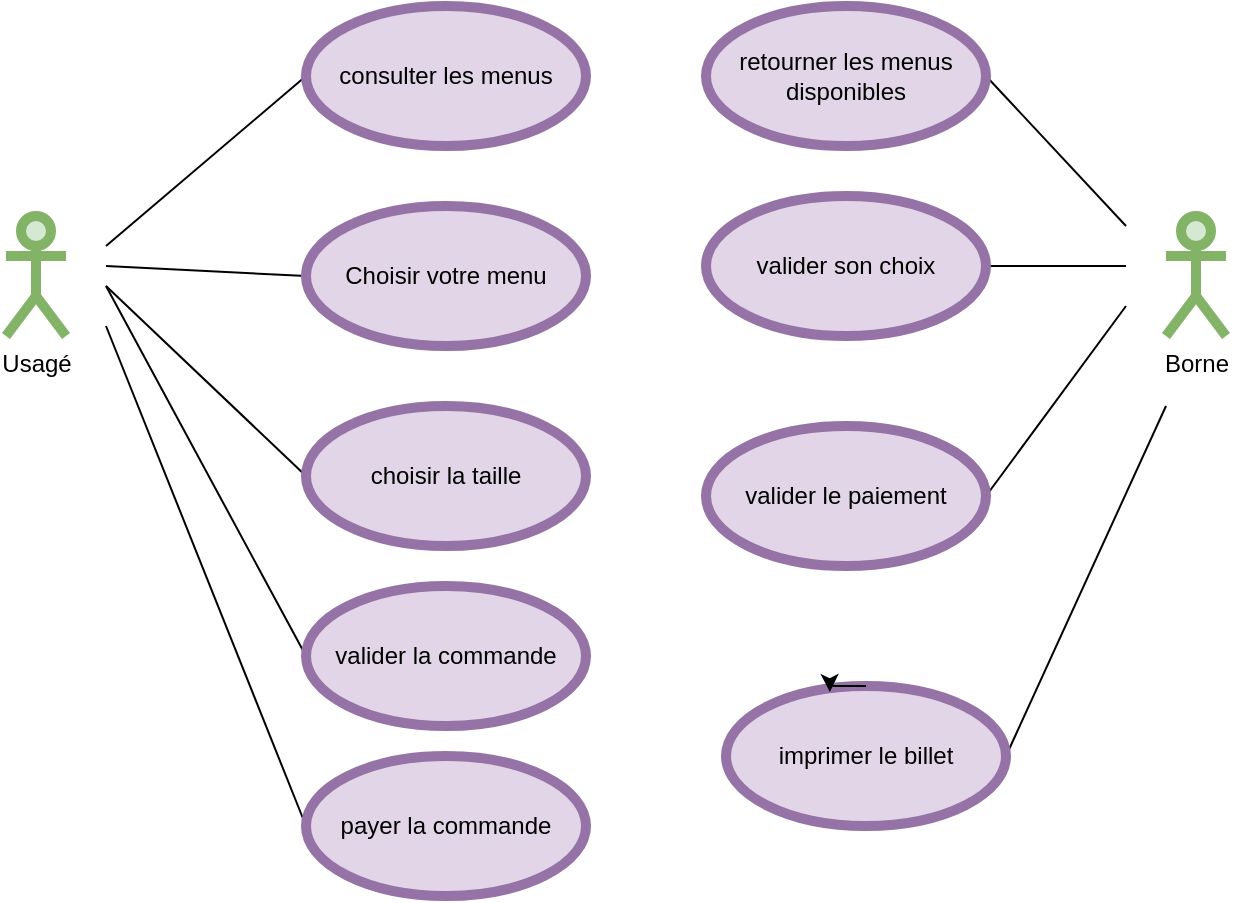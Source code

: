 <mxfile version="18.1.3" type="device" pages="3"><diagram id="qSWcqeyX1PY0JCkVZZES" name="Domain"><mxGraphModel dx="851" dy="548" grid="1" gridSize="10" guides="1" tooltips="1" connect="1" arrows="1" fold="1" page="1" pageScale="1" pageWidth="827" pageHeight="1169" math="0" shadow="0"><root><mxCell id="0"/><mxCell id="1" parent="0"/><mxCell id="cAbYgp_S6bJzklu1fC_D-1" value="Usagé" style="shape=umlActor;verticalLabelPosition=bottom;verticalAlign=top;html=1;fillColor=#d5e8d4;strokeColor=#82b366;strokeWidth=5;" parent="1" vertex="1"><mxGeometry x="140" y="245" width="30" height="60" as="geometry"/></mxCell><mxCell id="1ZliL8_NM9iQM7zesTma-1" style="rounded=0;orthogonalLoop=1;jettySize=auto;html=1;exitX=0;exitY=0.5;exitDx=0;exitDy=0;endArrow=none;endFill=0;strokeColor=#000000;" parent="1" source="cAbYgp_S6bJzklu1fC_D-4" edge="1"><mxGeometry relative="1" as="geometry"><mxPoint x="190" y="260" as="targetPoint"/></mxGeometry></mxCell><mxCell id="cAbYgp_S6bJzklu1fC_D-4" value="consulter les menus" style="ellipse;whiteSpace=wrap;html=1;fillColor=#e1d5e7;strokeColor=#9673a6;strokeWidth=5;" parent="1" vertex="1"><mxGeometry x="290" y="140" width="140" height="70" as="geometry"/></mxCell><mxCell id="1ZliL8_NM9iQM7zesTma-2" style="edgeStyle=none;rounded=0;orthogonalLoop=1;jettySize=auto;html=1;exitX=0;exitY=0.5;exitDx=0;exitDy=0;endArrow=none;endFill=0;strokeColor=#000000;" parent="1" source="cAbYgp_S6bJzklu1fC_D-5" edge="1"><mxGeometry relative="1" as="geometry"><mxPoint x="190" y="270" as="targetPoint"/></mxGeometry></mxCell><mxCell id="cAbYgp_S6bJzklu1fC_D-5" value="Choisir votre menu" style="ellipse;whiteSpace=wrap;html=1;fillColor=#e1d5e7;strokeColor=#9673a6;strokeWidth=5;" parent="1" vertex="1"><mxGeometry x="290" y="240" width="140" height="70" as="geometry"/></mxCell><mxCell id="1ZliL8_NM9iQM7zesTma-3" style="edgeStyle=none;rounded=0;orthogonalLoop=1;jettySize=auto;html=1;exitX=0;exitY=0.5;exitDx=0;exitDy=0;endArrow=none;endFill=0;strokeColor=#000000;" parent="1" source="cAbYgp_S6bJzklu1fC_D-6" edge="1"><mxGeometry relative="1" as="geometry"><mxPoint x="190" y="280" as="targetPoint"/></mxGeometry></mxCell><mxCell id="cAbYgp_S6bJzklu1fC_D-6" value="choisir la taille" style="ellipse;whiteSpace=wrap;html=1;fillColor=#e1d5e7;strokeColor=#9673a6;strokeWidth=5;" parent="1" vertex="1"><mxGeometry x="290" y="340" width="140" height="70" as="geometry"/></mxCell><mxCell id="cAbYgp_S6bJzklu1fC_D-9" value="Borne" style="shape=umlActor;verticalLabelPosition=bottom;verticalAlign=top;html=1;fillColor=#d5e8d4;strokeColor=#82b366;strokeWidth=5;" parent="1" vertex="1"><mxGeometry x="720" y="245" width="30" height="60" as="geometry"/></mxCell><mxCell id="1ZliL8_NM9iQM7zesTma-7" style="edgeStyle=none;rounded=0;orthogonalLoop=1;jettySize=auto;html=1;exitX=1;exitY=0.5;exitDx=0;exitDy=0;endArrow=none;endFill=0;strokeColor=#000000;" parent="1" source="cAbYgp_S6bJzklu1fC_D-11" edge="1"><mxGeometry relative="1" as="geometry"><mxPoint x="700" y="290" as="targetPoint"/></mxGeometry></mxCell><mxCell id="cAbYgp_S6bJzklu1fC_D-11" value="valider le paiement" style="ellipse;whiteSpace=wrap;html=1;fillColor=#e1d5e7;strokeColor=#9673a6;strokeWidth=5;" parent="1" vertex="1"><mxGeometry x="490" y="350" width="140" height="70" as="geometry"/></mxCell><mxCell id="1ZliL8_NM9iQM7zesTma-5" style="edgeStyle=none;rounded=0;orthogonalLoop=1;jettySize=auto;html=1;exitX=1;exitY=0.5;exitDx=0;exitDy=0;endArrow=none;endFill=0;strokeColor=#000000;" parent="1" source="cAbYgp_S6bJzklu1fC_D-12" edge="1"><mxGeometry relative="1" as="geometry"><mxPoint x="700" y="250" as="targetPoint"/></mxGeometry></mxCell><mxCell id="cAbYgp_S6bJzklu1fC_D-12" value="retourner les menus disponibles" style="ellipse;whiteSpace=wrap;html=1;fillColor=#e1d5e7;strokeColor=#9673a6;strokeWidth=5;" parent="1" vertex="1"><mxGeometry x="490" y="140" width="140" height="70" as="geometry"/></mxCell><mxCell id="1ZliL8_NM9iQM7zesTma-6" style="edgeStyle=none;rounded=0;orthogonalLoop=1;jettySize=auto;html=1;exitX=1;exitY=0.5;exitDx=0;exitDy=0;endArrow=none;endFill=0;strokeColor=#000000;" parent="1" source="cAbYgp_S6bJzklu1fC_D-13" edge="1"><mxGeometry relative="1" as="geometry"><mxPoint x="700" y="270" as="targetPoint"/></mxGeometry></mxCell><mxCell id="cAbYgp_S6bJzklu1fC_D-13" value="valider son choix" style="ellipse;whiteSpace=wrap;html=1;fillColor=#e1d5e7;strokeColor=#9673a6;strokeWidth=5;" parent="1" vertex="1"><mxGeometry x="490" y="235" width="140" height="70" as="geometry"/></mxCell><mxCell id="1ZliL8_NM9iQM7zesTma-10" style="edgeStyle=none;rounded=0;orthogonalLoop=1;jettySize=auto;html=1;exitX=0;exitY=0.5;exitDx=0;exitDy=0;endArrow=none;endFill=0;strokeColor=#000000;" parent="1" source="1ZliL8_NM9iQM7zesTma-9" edge="1"><mxGeometry relative="1" as="geometry"><mxPoint x="190" y="300" as="targetPoint"/></mxGeometry></mxCell><mxCell id="1ZliL8_NM9iQM7zesTma-9" value="payer la commande" style="ellipse;whiteSpace=wrap;html=1;fillColor=#e1d5e7;strokeColor=#9673a6;strokeWidth=5;" parent="1" vertex="1"><mxGeometry x="290" y="515" width="140" height="70" as="geometry"/></mxCell><mxCell id="stL0QrmqlzM0OySTMaIn-1" style="edgeStyle=none;rounded=0;orthogonalLoop=1;jettySize=auto;html=1;exitX=0;exitY=0.5;exitDx=0;exitDy=0;endArrow=none;endFill=0;strokeColor=#000000;" edge="1" parent="1" source="stL0QrmqlzM0OySTMaIn-2"><mxGeometry relative="1" as="geometry"><mxPoint x="190" y="280" as="targetPoint"/><mxPoint x="290" y="475" as="sourcePoint"/></mxGeometry></mxCell><mxCell id="stL0QrmqlzM0OySTMaIn-2" value="valider la commande" style="ellipse;whiteSpace=wrap;html=1;fillColor=#e1d5e7;strokeColor=#9673a6;strokeWidth=5;" vertex="1" parent="1"><mxGeometry x="290" y="430" width="140" height="70" as="geometry"/></mxCell><mxCell id="stL0QrmqlzM0OySTMaIn-3" style="edgeStyle=none;rounded=0;orthogonalLoop=1;jettySize=auto;html=1;exitX=1;exitY=0.5;exitDx=0;exitDy=0;endArrow=none;endFill=0;strokeColor=#000000;" edge="1" parent="1" source="stL0QrmqlzM0OySTMaIn-4"><mxGeometry relative="1" as="geometry"><mxPoint x="720" y="340" as="targetPoint"/><mxPoint x="660" y="515" as="sourcePoint"/></mxGeometry></mxCell><mxCell id="stL0QrmqlzM0OySTMaIn-4" value="imprimer le billet" style="ellipse;whiteSpace=wrap;html=1;fillColor=#e1d5e7;strokeColor=#9673a6;strokeWidth=5;" vertex="1" parent="1"><mxGeometry x="500" y="480" width="140" height="70" as="geometry"/></mxCell><mxCell id="stL0QrmqlzM0OySTMaIn-6" style="edgeStyle=orthogonalEdgeStyle;rounded=0;orthogonalLoop=1;jettySize=auto;html=1;exitX=0.5;exitY=0;exitDx=0;exitDy=0;entryX=0.371;entryY=0.043;entryDx=0;entryDy=0;entryPerimeter=0;" edge="1" parent="1" source="stL0QrmqlzM0OySTMaIn-4" target="stL0QrmqlzM0OySTMaIn-4"><mxGeometry relative="1" as="geometry"/></mxCell></root></mxGraphModel></diagram><diagram id="hyN9mnhk2iYmIXHClQbm" name="State Transitions"><mxGraphModel dx="851" dy="548" grid="1" gridSize="10" guides="1" tooltips="1" connect="1" arrows="1" fold="1" page="1" pageScale="1" pageWidth="827" pageHeight="1169" math="0" shadow="0"><root><mxCell id="Rbtr9FAE1frM3nGYylWH-0"/><mxCell id="Rbtr9FAE1frM3nGYylWH-1" parent="Rbtr9FAE1frM3nGYylWH-0"/><mxCell id="Rbtr9FAE1frM3nGYylWH-2" value="" style="ellipse;html=1;shape=startState;fillColor=#000000;strokeColor=#ff0000;" parent="Rbtr9FAE1frM3nGYylWH-1" vertex="1"><mxGeometry x="220" y="20" width="30" height="30" as="geometry"/></mxCell><mxCell id="Rbtr9FAE1frM3nGYylWH-3" value="DemanderListeSéances" style="edgeStyle=orthogonalEdgeStyle;html=1;verticalAlign=bottom;endArrow=classicThin;endSize=8;strokeColor=#000000;rounded=0;endFill=1;" parent="Rbtr9FAE1frM3nGYylWH-1" source="Rbtr9FAE1frM3nGYylWH-2" edge="1"><mxGeometry relative="1" as="geometry"><mxPoint x="235" y="130" as="targetPoint"/></mxGeometry></mxCell><mxCell id="Rbtr9FAE1frM3nGYylWH-27" style="edgeStyle=orthogonalEdgeStyle;rounded=0;orthogonalLoop=1;jettySize=auto;html=1;exitX=1;exitY=0.5;exitDx=0;exitDy=0;endArrow=classicThin;endFill=1;strokeColor=#000000;" parent="Rbtr9FAE1frM3nGYylWH-1" source="Rbtr9FAE1frM3nGYylWH-5" target="Rbtr9FAE1frM3nGYylWH-23" edge="1"><mxGeometry relative="1" as="geometry"/></mxCell><mxCell id="Tp6iFTM7f776iIURU576-0" style="edgeStyle=orthogonalEdgeStyle;rounded=0;orthogonalLoop=1;jettySize=auto;html=1;exitX=0.5;exitY=0;exitDx=0;exitDy=0;" edge="1" parent="Rbtr9FAE1frM3nGYylWH-1" source="Rbtr9FAE1frM3nGYylWH-5"><mxGeometry relative="1" as="geometry"><mxPoint x="235" y="100" as="targetPoint"/></mxGeometry></mxCell><mxCell id="Rbtr9FAE1frM3nGYylWH-5" value="Consultée" style="rounded=1;whiteSpace=wrap;html=1;arcSize=40;fontColor=#ffffff;fillColor=#60a917;strokeColor=#2D7600;" parent="Rbtr9FAE1frM3nGYylWH-1" vertex="1"><mxGeometry x="175" y="120" width="120" height="40" as="geometry"/></mxCell><mxCell id="Rbtr9FAE1frM3nGYylWH-6" value="" style="edgeStyle=orthogonalEdgeStyle;html=1;verticalAlign=bottom;endArrow=classicThin;endSize=8;strokeColor=#000000;rounded=0;endFill=1;" parent="Rbtr9FAE1frM3nGYylWH-1" source="Rbtr9FAE1frM3nGYylWH-5" edge="1"><mxGeometry relative="1" as="geometry"><mxPoint x="230" y="210" as="targetPoint"/></mxGeometry></mxCell><mxCell id="Rbtr9FAE1frM3nGYylWH-7" value="SélectionnerSéance" style="edgeLabel;html=1;align=center;verticalAlign=middle;resizable=0;points=[];" parent="Rbtr9FAE1frM3nGYylWH-6" vertex="1" connectable="0"><mxGeometry x="-0.3" y="2" relative="1" as="geometry"><mxPoint as="offset"/></mxGeometry></mxCell><mxCell id="Rbtr9FAE1frM3nGYylWH-26" style="edgeStyle=orthogonalEdgeStyle;rounded=0;orthogonalLoop=1;jettySize=auto;html=1;exitX=1;exitY=0.5;exitDx=0;exitDy=0;endArrow=classicThin;endFill=1;strokeColor=#000000;" parent="Rbtr9FAE1frM3nGYylWH-1" source="Rbtr9FAE1frM3nGYylWH-8" target="Rbtr9FAE1frM3nGYylWH-23" edge="1"><mxGeometry relative="1" as="geometry"/></mxCell><mxCell id="Rbtr9FAE1frM3nGYylWH-29" value="AnnulerCommande" style="edgeLabel;html=1;align=center;verticalAlign=middle;resizable=0;points=[];" parent="Rbtr9FAE1frM3nGYylWH-26" vertex="1" connectable="0"><mxGeometry x="-0.673" y="-2" relative="1" as="geometry"><mxPoint as="offset"/></mxGeometry></mxCell><mxCell id="Rbtr9FAE1frM3nGYylWH-8" value="Séance Sélectionnée" style="rounded=1;whiteSpace=wrap;html=1;arcSize=40;fontColor=#ffffff;fillColor=#60a917;strokeColor=#2D7600;" parent="Rbtr9FAE1frM3nGYylWH-1" vertex="1"><mxGeometry x="175" y="210" width="120" height="40" as="geometry"/></mxCell><mxCell id="Rbtr9FAE1frM3nGYylWH-17" value="Valider" style="edgeStyle=orthogonalEdgeStyle;rounded=0;orthogonalLoop=1;jettySize=auto;html=1;endArrow=classicThin;endFill=1;strokeColor=#000000;" parent="Rbtr9FAE1frM3nGYylWH-1" source="Rbtr9FAE1frM3nGYylWH-12" target="Rbtr9FAE1frM3nGYylWH-16" edge="1"><mxGeometry relative="1" as="geometry"/></mxCell><mxCell id="Rbtr9FAE1frM3nGYylWH-25" style="edgeStyle=orthogonalEdgeStyle;rounded=0;orthogonalLoop=1;jettySize=auto;html=1;exitX=1;exitY=0.5;exitDx=0;exitDy=0;endArrow=classicThin;endFill=1;strokeColor=#000000;entryX=0.5;entryY=0;entryDx=0;entryDy=0;" parent="Rbtr9FAE1frM3nGYylWH-1" source="Rbtr9FAE1frM3nGYylWH-12" target="Rbtr9FAE1frM3nGYylWH-23" edge="1"><mxGeometry relative="1" as="geometry"><mxPoint x="500" y="590" as="targetPoint"/></mxGeometry></mxCell><mxCell id="Rbtr9FAE1frM3nGYylWH-28" value="AnnulerCommande" style="edgeLabel;html=1;align=center;verticalAlign=middle;resizable=0;points=[];" parent="Rbtr9FAE1frM3nGYylWH-25" vertex="1" connectable="0"><mxGeometry x="-0.591" y="-1" relative="1" as="geometry"><mxPoint as="offset"/></mxGeometry></mxCell><mxCell id="Rbtr9FAE1frM3nGYylWH-12" value="Billet Sélectionné" style="rounded=1;whiteSpace=wrap;html=1;arcSize=40;fontColor=#ffffff;fillColor=#60a917;strokeColor=#2D7600;" parent="Rbtr9FAE1frM3nGYylWH-1" vertex="1"><mxGeometry x="175" y="350" width="120" height="40" as="geometry"/></mxCell><mxCell id="Rbtr9FAE1frM3nGYylWH-19" value="" style="edgeStyle=orthogonalEdgeStyle;rounded=0;orthogonalLoop=1;jettySize=auto;html=1;endArrow=classicThin;endFill=1;strokeColor=#000000;" parent="Rbtr9FAE1frM3nGYylWH-1" source="Rbtr9FAE1frM3nGYylWH-16" target="Rbtr9FAE1frM3nGYylWH-18" edge="1"><mxGeometry relative="1" as="geometry"/></mxCell><mxCell id="Rbtr9FAE1frM3nGYylWH-20" value="PayerCommande" style="edgeLabel;html=1;align=center;verticalAlign=middle;resizable=0;points=[];" parent="Rbtr9FAE1frM3nGYylWH-19" vertex="1" connectable="0"><mxGeometry x="-0.25" y="-1" relative="1" as="geometry"><mxPoint as="offset"/></mxGeometry></mxCell><mxCell id="Rbtr9FAE1frM3nGYylWH-24" value="AnnulerCommande" style="edgeStyle=orthogonalEdgeStyle;rounded=0;orthogonalLoop=1;jettySize=auto;html=1;exitX=1;exitY=0.5;exitDx=0;exitDy=0;endArrow=classicThin;endFill=1;strokeColor=#000000;" parent="Rbtr9FAE1frM3nGYylWH-1" source="Rbtr9FAE1frM3nGYylWH-16" target="Rbtr9FAE1frM3nGYylWH-23" edge="1"><mxGeometry x="-0.311" relative="1" as="geometry"><mxPoint as="offset"/></mxGeometry></mxCell><mxCell id="Rbtr9FAE1frM3nGYylWH-16" value="Validée" style="rounded=1;whiteSpace=wrap;html=1;arcSize=40;fontColor=#ffffff;fillColor=#60a917;strokeColor=#2D7600;" parent="Rbtr9FAE1frM3nGYylWH-1" vertex="1"><mxGeometry x="175" y="470" width="120" height="40" as="geometry"/></mxCell><mxCell id="fGHWEqzHFvjZ1_uL51X3-1" value="" style="edgeStyle=orthogonalEdgeStyle;rounded=0;orthogonalLoop=1;jettySize=auto;html=1;" parent="Rbtr9FAE1frM3nGYylWH-1" source="Rbtr9FAE1frM3nGYylWH-18" target="fGHWEqzHFvjZ1_uL51X3-0" edge="1"><mxGeometry relative="1" as="geometry"/></mxCell><mxCell id="fGHWEqzHFvjZ1_uL51X3-2" value="ImprimerBillet" style="edgeLabel;html=1;align=center;verticalAlign=middle;resizable=0;points=[];" parent="fGHWEqzHFvjZ1_uL51X3-1" vertex="1" connectable="0"><mxGeometry x="-0.35" y="-3" relative="1" as="geometry"><mxPoint as="offset"/></mxGeometry></mxCell><mxCell id="Rbtr9FAE1frM3nGYylWH-18" value="Payée" style="rounded=1;whiteSpace=wrap;html=1;arcSize=40;fontColor=#ffffff;fillColor=#60a917;strokeColor=#2D7600;" parent="Rbtr9FAE1frM3nGYylWH-1" vertex="1"><mxGeometry x="175" y="590" width="120" height="40" as="geometry"/></mxCell><mxCell id="Rbtr9FAE1frM3nGYylWH-23" value="" style="ellipse;html=1;shape=endState;fillColor=#000000;strokeColor=#ff0000;" parent="Rbtr9FAE1frM3nGYylWH-1" vertex="1"><mxGeometry x="480" y="595" width="30" height="30" as="geometry"/></mxCell><mxCell id="fGHWEqzHFvjZ1_uL51X3-3" style="edgeStyle=orthogonalEdgeStyle;rounded=0;orthogonalLoop=1;jettySize=auto;html=1;exitX=1;exitY=0.5;exitDx=0;exitDy=0;entryX=0.5;entryY=1;entryDx=0;entryDy=0;" parent="Rbtr9FAE1frM3nGYylWH-1" source="fGHWEqzHFvjZ1_uL51X3-0" target="Rbtr9FAE1frM3nGYylWH-23" edge="1"><mxGeometry relative="1" as="geometry"/></mxCell><mxCell id="fGHWEqzHFvjZ1_uL51X3-5" value="Terminer" style="edgeLabel;html=1;align=center;verticalAlign=middle;resizable=0;points=[];" parent="fGHWEqzHFvjZ1_uL51X3-3" vertex="1" connectable="0"><mxGeometry x="-0.272" y="1" relative="1" as="geometry"><mxPoint as="offset"/></mxGeometry></mxCell><mxCell id="fGHWEqzHFvjZ1_uL51X3-0" value="Imprimé" style="rounded=1;whiteSpace=wrap;html=1;arcSize=40;fontColor=#ffffff;fillColor=#60a917;strokeColor=#2D7600;" parent="Rbtr9FAE1frM3nGYylWH-1" vertex="1"><mxGeometry x="175" y="710" width="120" height="40" as="geometry"/></mxCell><mxCell id="fGHWEqzHFvjZ1_uL51X3-4" value="PayerCommande" style="edgeStyle=orthogonalEdgeStyle;rounded=0;orthogonalLoop=1;jettySize=auto;html=1;exitX=1;exitY=0.5;exitDx=0;exitDy=0;entryX=0.5;entryY=0;entryDx=0;entryDy=0;" parent="Rbtr9FAE1frM3nGYylWH-1" source="Rbtr9FAE1frM3nGYylWH-18" target="Rbtr9FAE1frM3nGYylWH-18" edge="1"><mxGeometry relative="1" as="geometry"><Array as="points"><mxPoint x="370" y="610"/><mxPoint x="370" y="570"/><mxPoint x="235" y="570"/></Array></mxGeometry></mxCell><mxCell id="Tp6iFTM7f776iIURU576-5" style="edgeStyle=orthogonalEdgeStyle;rounded=0;orthogonalLoop=1;jettySize=auto;html=1;exitX=0.5;exitY=1;exitDx=0;exitDy=0;entryX=0.5;entryY=0;entryDx=0;entryDy=0;" edge="1" parent="Rbtr9FAE1frM3nGYylWH-1" source="Tp6iFTM7f776iIURU576-1" target="Tp6iFTM7f776iIURU576-2"><mxGeometry relative="1" as="geometry"/></mxCell><mxCell id="Tp6iFTM7f776iIURU576-1" value="Choisir la taille" style="rounded=1;whiteSpace=wrap;html=1;fillColor=#60a917;fontColor=#ffffff;strokeColor=#2D7600;" vertex="1" parent="Rbtr9FAE1frM3nGYylWH-1"><mxGeometry x="175" y="260" width="120" height="30" as="geometry"/></mxCell><mxCell id="Tp6iFTM7f776iIURU576-6" style="edgeStyle=orthogonalEdgeStyle;rounded=0;orthogonalLoop=1;jettySize=auto;html=1;exitX=0.5;exitY=1;exitDx=0;exitDy=0;entryX=0.5;entryY=0;entryDx=0;entryDy=0;" edge="1" parent="Rbtr9FAE1frM3nGYylWH-1" source="Tp6iFTM7f776iIURU576-2" target="Rbtr9FAE1frM3nGYylWH-12"><mxGeometry relative="1" as="geometry"/></mxCell><mxCell id="Tp6iFTM7f776iIURU576-2" value="valider la commande" style="rounded=1;whiteSpace=wrap;html=1;" vertex="1" parent="Rbtr9FAE1frM3nGYylWH-1"><mxGeometry x="175" y="310" width="120" height="30" as="geometry"/></mxCell><mxCell id="Tp6iFTM7f776iIURU576-3" value="" style="endArrow=classic;html=1;rounded=0;exitX=0.5;exitY=1;exitDx=0;exitDy=0;entryX=0.5;entryY=0;entryDx=0;entryDy=0;" edge="1" parent="Rbtr9FAE1frM3nGYylWH-1" source="Rbtr9FAE1frM3nGYylWH-8" target="Tp6iFTM7f776iIURU576-1"><mxGeometry width="50" height="50" relative="1" as="geometry"><mxPoint x="390" y="310" as="sourcePoint"/><mxPoint x="440" y="260" as="targetPoint"/></mxGeometry></mxCell></root></mxGraphModel></diagram><diagram id="8zoywSWNw-x_w5I1zYci" name="Class Diagram"><mxGraphModel dx="851" dy="548" grid="1" gridSize="10" guides="1" tooltips="1" connect="1" arrows="1" fold="1" page="1" pageScale="1" pageWidth="827" pageHeight="1169" math="0" shadow="0"><root><mxCell id="DfB6PvP6KzGTaxmnqBhy-0"/><mxCell id="DfB6PvP6KzGTaxmnqBhy-1" parent="DfB6PvP6KzGTaxmnqBhy-0"/><mxCell id="sYF2WMH-LWW7s0FnEUFm-15" value="" style="edgeStyle=none;rounded=0;orthogonalLoop=1;jettySize=auto;html=1;endArrow=none;endFill=0;strokeColor=#000000;" parent="DfB6PvP6KzGTaxmnqBhy-1" source="sYF2WMH-LWW7s0FnEUFm-4" target="sYF2WMH-LWW7s0FnEUFm-10" edge="1"><mxGeometry relative="1" as="geometry"/></mxCell><mxCell id="sYF2WMH-LWW7s0FnEUFm-4" value="menu" style="swimlane;fontStyle=1;align=center;verticalAlign=top;childLayout=stackLayout;horizontal=1;startSize=26;horizontalStack=0;resizeParent=1;resizeParentMax=0;resizeLast=0;collapsible=1;marginBottom=0;rounded=1;strokeWidth=5;fillColor=#fff2cc;strokeColor=#d6b656;" parent="DfB6PvP6KzGTaxmnqBhy-1" vertex="1"><mxGeometry x="362.5" y="170" width="160" height="86" as="geometry"/></mxCell><mxCell id="sYF2WMH-LWW7s0FnEUFm-5" value="+ type menu_jus: string" style="text;strokeColor=none;fillColor=none;align=left;verticalAlign=top;spacingLeft=4;spacingRight=4;overflow=hidden;rotatable=0;points=[[0,0.5],[1,0.5]];portConstraint=eastwest;rounded=1;" parent="sYF2WMH-LWW7s0FnEUFm-4" vertex="1"><mxGeometry y="26" width="160" height="26" as="geometry"/></mxCell><mxCell id="sYF2WMH-LWW7s0FnEUFm-8" value="+ affiche: string" style="text;strokeColor=none;fillColor=none;align=left;verticalAlign=top;spacingLeft=4;spacingRight=4;overflow=hidden;rotatable=0;points=[[0,0.5],[1,0.5]];portConstraint=eastwest;rounded=1;" parent="sYF2WMH-LWW7s0FnEUFm-4" vertex="1"><mxGeometry y="52" width="160" height="26" as="geometry"/></mxCell><mxCell id="sYF2WMH-LWW7s0FnEUFm-6" value="" style="line;strokeWidth=1;fillColor=none;align=left;verticalAlign=middle;spacingTop=-1;spacingLeft=3;spacingRight=3;rotatable=0;labelPosition=right;points=[];portConstraint=eastwest;rounded=1;" parent="sYF2WMH-LWW7s0FnEUFm-4" vertex="1"><mxGeometry y="78" width="160" height="8" as="geometry"/></mxCell><mxCell id="sYF2WMH-LWW7s0FnEUFm-10" value="Borne" style="swimlane;fontStyle=1;align=center;verticalAlign=top;childLayout=stackLayout;horizontal=1;startSize=26;horizontalStack=0;resizeParent=1;resizeParentMax=0;resizeLast=0;collapsible=1;marginBottom=0;rounded=1;strokeWidth=5;fillColor=#ffe6cc;strokeColor=#d79b00;" parent="DfB6PvP6KzGTaxmnqBhy-1" vertex="1"><mxGeometry x="285" y="392" width="315" height="294" as="geometry"/></mxCell><mxCell id="sYF2WMH-LWW7s0FnEUFm-11" value="+ ListeSeance: Array&lt;menu_jus&gt;" style="text;strokeColor=none;fillColor=none;align=left;verticalAlign=top;spacingLeft=4;spacingRight=4;overflow=hidden;rotatable=0;points=[[0,0.5],[1,0.5]];portConstraint=eastwest;rounded=1;" parent="sYF2WMH-LWW7s0FnEUFm-10" vertex="1"><mxGeometry y="26" width="315" height="26" as="geometry"/></mxCell><mxCell id="sYF2WMH-LWW7s0FnEUFm-19" value="+ SeanceSelectionnee: menu_jus" style="text;strokeColor=none;fillColor=none;align=left;verticalAlign=top;spacingLeft=4;spacingRight=4;overflow=hidden;rotatable=0;points=[[0,0.5],[1,0.5]];portConstraint=eastwest;rounded=1;" parent="sYF2WMH-LWW7s0FnEUFm-10" vertex="1"><mxGeometry y="52" width="315" height="26" as="geometry"/></mxCell><mxCell id="sYF2WMH-LWW7s0FnEUFm-20" value="+ BilletsSelectionnes: Array&lt;Billet&gt;" style="text;strokeColor=none;fillColor=none;align=left;verticalAlign=top;spacingLeft=4;spacingRight=4;overflow=hidden;rotatable=0;points=[[0,0.5],[1,0.5]];portConstraint=eastwest;rounded=1;" parent="sYF2WMH-LWW7s0FnEUFm-10" vertex="1"><mxGeometry y="78" width="315" height="26" as="geometry"/></mxCell><mxCell id="sYF2WMH-LWW7s0FnEUFm-14" value="" style="line;strokeWidth=1;fillColor=none;align=left;verticalAlign=middle;spacingTop=-1;spacingLeft=3;spacingRight=3;rotatable=0;labelPosition=right;points=[];portConstraint=eastwest;rounded=1;" parent="sYF2WMH-LWW7s0FnEUFm-10" vertex="1"><mxGeometry y="104" width="315" height="8" as="geometry"/></mxCell><mxCell id="sYF2WMH-LWW7s0FnEUFm-16" value="+ ConsulterSéances(): Array&lt;menu_jus&gt;" style="text;strokeColor=none;fillColor=none;align=left;verticalAlign=top;spacingLeft=4;spacingRight=4;overflow=hidden;rotatable=0;points=[[0,0.5],[1,0.5]];portConstraint=eastwest;rounded=1;" parent="sYF2WMH-LWW7s0FnEUFm-10" vertex="1"><mxGeometry y="112" width="315" height="26" as="geometry"/></mxCell><mxCell id="sYF2WMH-LWW7s0FnEUFm-17" value="+ SelectionnerSéance(menu_jus, taille): boolean" style="text;strokeColor=none;fillColor=none;align=left;verticalAlign=top;spacingLeft=4;spacingRight=4;overflow=hidden;rotatable=0;points=[[0,0.5],[1,0.5]];portConstraint=eastwest;rounded=1;" parent="sYF2WMH-LWW7s0FnEUFm-10" vertex="1"><mxGeometry y="138" width="315" height="26" as="geometry"/></mxCell><mxCell id="sYF2WMH-LWW7s0FnEUFm-34" value="+ SelectionnerBillets(Array&lt;Billet&gt; billets): boolean" style="text;strokeColor=none;fillColor=none;align=left;verticalAlign=top;spacingLeft=4;spacingRight=4;overflow=hidden;rotatable=0;points=[[0,0.5],[1,0.5]];portConstraint=eastwest;rounded=1;" parent="sYF2WMH-LWW7s0FnEUFm-10" vertex="1"><mxGeometry y="164" width="315" height="26" as="geometry"/></mxCell><mxCell id="sYF2WMH-LWW7s0FnEUFm-18" value="+ Valider(): boolean" style="text;strokeColor=none;fillColor=none;align=left;verticalAlign=top;spacingLeft=4;spacingRight=4;overflow=hidden;rotatable=0;points=[[0,0.5],[1,0.5]];portConstraint=eastwest;rounded=1;" parent="sYF2WMH-LWW7s0FnEUFm-10" vertex="1"><mxGeometry y="190" width="315" height="26" as="geometry"/></mxCell><mxCell id="uIM1jU9kfVC_97oxxXco-2" value="+ AnnulerCommande(): void" style="text;strokeColor=none;fillColor=none;align=left;verticalAlign=top;spacingLeft=4;spacingRight=4;overflow=hidden;rotatable=0;points=[[0,0.5],[1,0.5]];portConstraint=eastwest;rounded=1;" parent="sYF2WMH-LWW7s0FnEUFm-10" vertex="1"><mxGeometry y="216" width="315" height="26" as="geometry"/></mxCell><mxCell id="uIM1jU9kfVC_97oxxXco-0" value="+ Payer(Number somme): (boolean, Number)" style="text;strokeColor=none;fillColor=none;align=left;verticalAlign=top;spacingLeft=4;spacingRight=4;overflow=hidden;rotatable=0;points=[[0,0.5],[1,0.5]];portConstraint=eastwest;rounded=1;" parent="sYF2WMH-LWW7s0FnEUFm-10" vertex="1"><mxGeometry y="242" width="315" height="26" as="geometry"/></mxCell><mxCell id="uIM1jU9kfVC_97oxxXco-1" value="+ Imprimer(boolean): boolean" style="text;strokeColor=none;fillColor=none;align=left;verticalAlign=top;spacingLeft=4;spacingRight=4;overflow=hidden;rotatable=0;points=[[0,0.5],[1,0.5]];portConstraint=eastwest;rounded=1;" parent="sYF2WMH-LWW7s0FnEUFm-10" vertex="1"><mxGeometry y="268" width="315" height="26" as="geometry"/></mxCell><mxCell id="sYF2WMH-LWW7s0FnEUFm-26" style="edgeStyle=none;rounded=0;orthogonalLoop=1;jettySize=auto;html=1;endArrow=none;endFill=0;strokeColor=#000000;" parent="DfB6PvP6KzGTaxmnqBhy-1" source="sYF2WMH-LWW7s0FnEUFm-21" target="sYF2WMH-LWW7s0FnEUFm-28" edge="1"><mxGeometry relative="1" as="geometry"/></mxCell><mxCell id="sYF2WMH-LWW7s0FnEUFm-21" value="TypeTaille" style="swimlane;fontStyle=1;align=center;verticalAlign=top;childLayout=stackLayout;horizontal=1;startSize=26;horizontalStack=0;resizeParent=1;resizeParentMax=0;resizeLast=0;collapsible=1;marginBottom=0;rounded=1;strokeWidth=5;fillColor=#fff2cc;strokeColor=#d6b656;" parent="DfB6PvP6KzGTaxmnqBhy-1" vertex="1"><mxGeometry x="20" y="331" width="160" height="112" as="geometry"/></mxCell><mxCell id="sYF2WMH-LWW7s0FnEUFm-22" value="+ Small" style="text;strokeColor=none;fillColor=none;align=left;verticalAlign=top;spacingLeft=4;spacingRight=4;overflow=hidden;rotatable=0;points=[[0,0.5],[1,0.5]];portConstraint=eastwest;rounded=1;" parent="sYF2WMH-LWW7s0FnEUFm-21" vertex="1"><mxGeometry y="26" width="160" height="26" as="geometry"/></mxCell><mxCell id="sYF2WMH-LWW7s0FnEUFm-23" value="+ Medium" style="text;strokeColor=none;fillColor=none;align=left;verticalAlign=top;spacingLeft=4;spacingRight=4;overflow=hidden;rotatable=0;points=[[0,0.5],[1,0.5]];portConstraint=eastwest;rounded=1;" parent="sYF2WMH-LWW7s0FnEUFm-21" vertex="1"><mxGeometry y="52" width="160" height="26" as="geometry"/></mxCell><mxCell id="sYF2WMH-LWW7s0FnEUFm-24" value="+ Large" style="text;strokeColor=none;fillColor=none;align=left;verticalAlign=top;spacingLeft=4;spacingRight=4;overflow=hidden;rotatable=0;points=[[0,0.5],[1,0.5]];portConstraint=eastwest;rounded=1;" parent="sYF2WMH-LWW7s0FnEUFm-21" vertex="1"><mxGeometry y="78" width="160" height="26" as="geometry"/></mxCell><mxCell id="sYF2WMH-LWW7s0FnEUFm-25" value="" style="line;strokeWidth=1;fillColor=none;align=left;verticalAlign=middle;spacingTop=-1;spacingLeft=3;spacingRight=3;rotatable=0;labelPosition=right;points=[];portConstraint=eastwest;rounded=1;" parent="sYF2WMH-LWW7s0FnEUFm-21" vertex="1"><mxGeometry y="104" width="160" height="8" as="geometry"/></mxCell><mxCell id="sYF2WMH-LWW7s0FnEUFm-33" style="edgeStyle=none;rounded=0;orthogonalLoop=1;jettySize=auto;html=1;exitX=0.994;exitY=0.161;exitDx=0;exitDy=0;endArrow=none;endFill=0;strokeColor=#000000;exitPerimeter=0;" parent="DfB6PvP6KzGTaxmnqBhy-1" source="sYF2WMH-LWW7s0FnEUFm-28" target="sYF2WMH-LWW7s0FnEUFm-10" edge="1"><mxGeometry relative="1" as="geometry"><mxPoint x="280" y="430" as="targetPoint"/></mxGeometry></mxCell><mxCell id="sYF2WMH-LWW7s0FnEUFm-28" value="Billet" style="swimlane;fontStyle=1;align=center;verticalAlign=top;childLayout=stackLayout;horizontal=1;startSize=26;horizontalStack=0;resizeParent=1;resizeParentMax=0;resizeLast=0;collapsible=1;marginBottom=0;rounded=1;strokeWidth=5;fillColor=#ffe6cc;strokeColor=#d79b00;" parent="DfB6PvP6KzGTaxmnqBhy-1" vertex="1"><mxGeometry x="20" y="525" width="160" height="60" as="geometry"/></mxCell><mxCell id="sYF2WMH-LWW7s0FnEUFm-29" value="+type typeTaille" style="text;strokeColor=none;fillColor=none;align=left;verticalAlign=top;spacingLeft=4;spacingRight=4;overflow=hidden;rotatable=0;points=[[0,0.5],[1,0.5]];portConstraint=eastwest;rounded=1;" parent="sYF2WMH-LWW7s0FnEUFm-28" vertex="1"><mxGeometry y="26" width="160" height="26" as="geometry"/></mxCell><mxCell id="sYF2WMH-LWW7s0FnEUFm-32" value="" style="line;strokeWidth=1;fillColor=none;align=left;verticalAlign=middle;spacingTop=-1;spacingLeft=3;spacingRight=3;rotatable=0;labelPosition=right;points=[];portConstraint=eastwest;rounded=1;" parent="sYF2WMH-LWW7s0FnEUFm-28" vertex="1"><mxGeometry y="52" width="160" height="8" as="geometry"/></mxCell></root></mxGraphModel></diagram></mxfile>